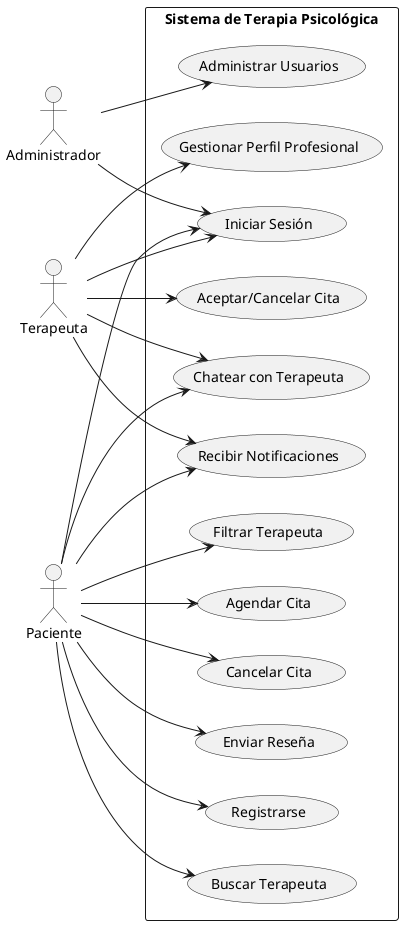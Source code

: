 @startuml DIAGRAMA DE CASOS DE USO - VERSIÓN 01

left to right direction

' Actores
actor Terapeuta
actor Administrador
actor Paciente

' Sistema
rectangle "Sistema de Terapia Psicológica" {
    
    ' Casos de uso comunes
    (Iniciar Sesión) as i
    (Gestionar Perfil Profesional) as gp
    (Aceptar/Cancelar Cita) as ace
    (Administrar Usuarios) as au
    (Registrarse) as r
    (Buscar Terapeuta) as bt
    (Filtrar Terapeuta) as ft
    (Agendar Cita) as ac
    (Cancelar Cita) as cc
    (Chatear con Terapeuta) as chat
    (Enviar Reseña) as er
    (Recibir Notificaciones) as rn
}

' Conexiones de Terapeuta
Terapeuta --> i
Terapeuta --> gp
Terapeuta --> ace
Terapeuta --> chat
Terapeuta --> rn

' Conexiones de Administrador
Administrador --> i
Administrador --> au

' Conexiones de Paciente
Paciente --> r
Paciente --> i
Paciente --> bt
Paciente --> ft
Paciente --> ac
Paciente --> cc
Paciente --> chat
Paciente --> er
Paciente --> rn

@enduml

